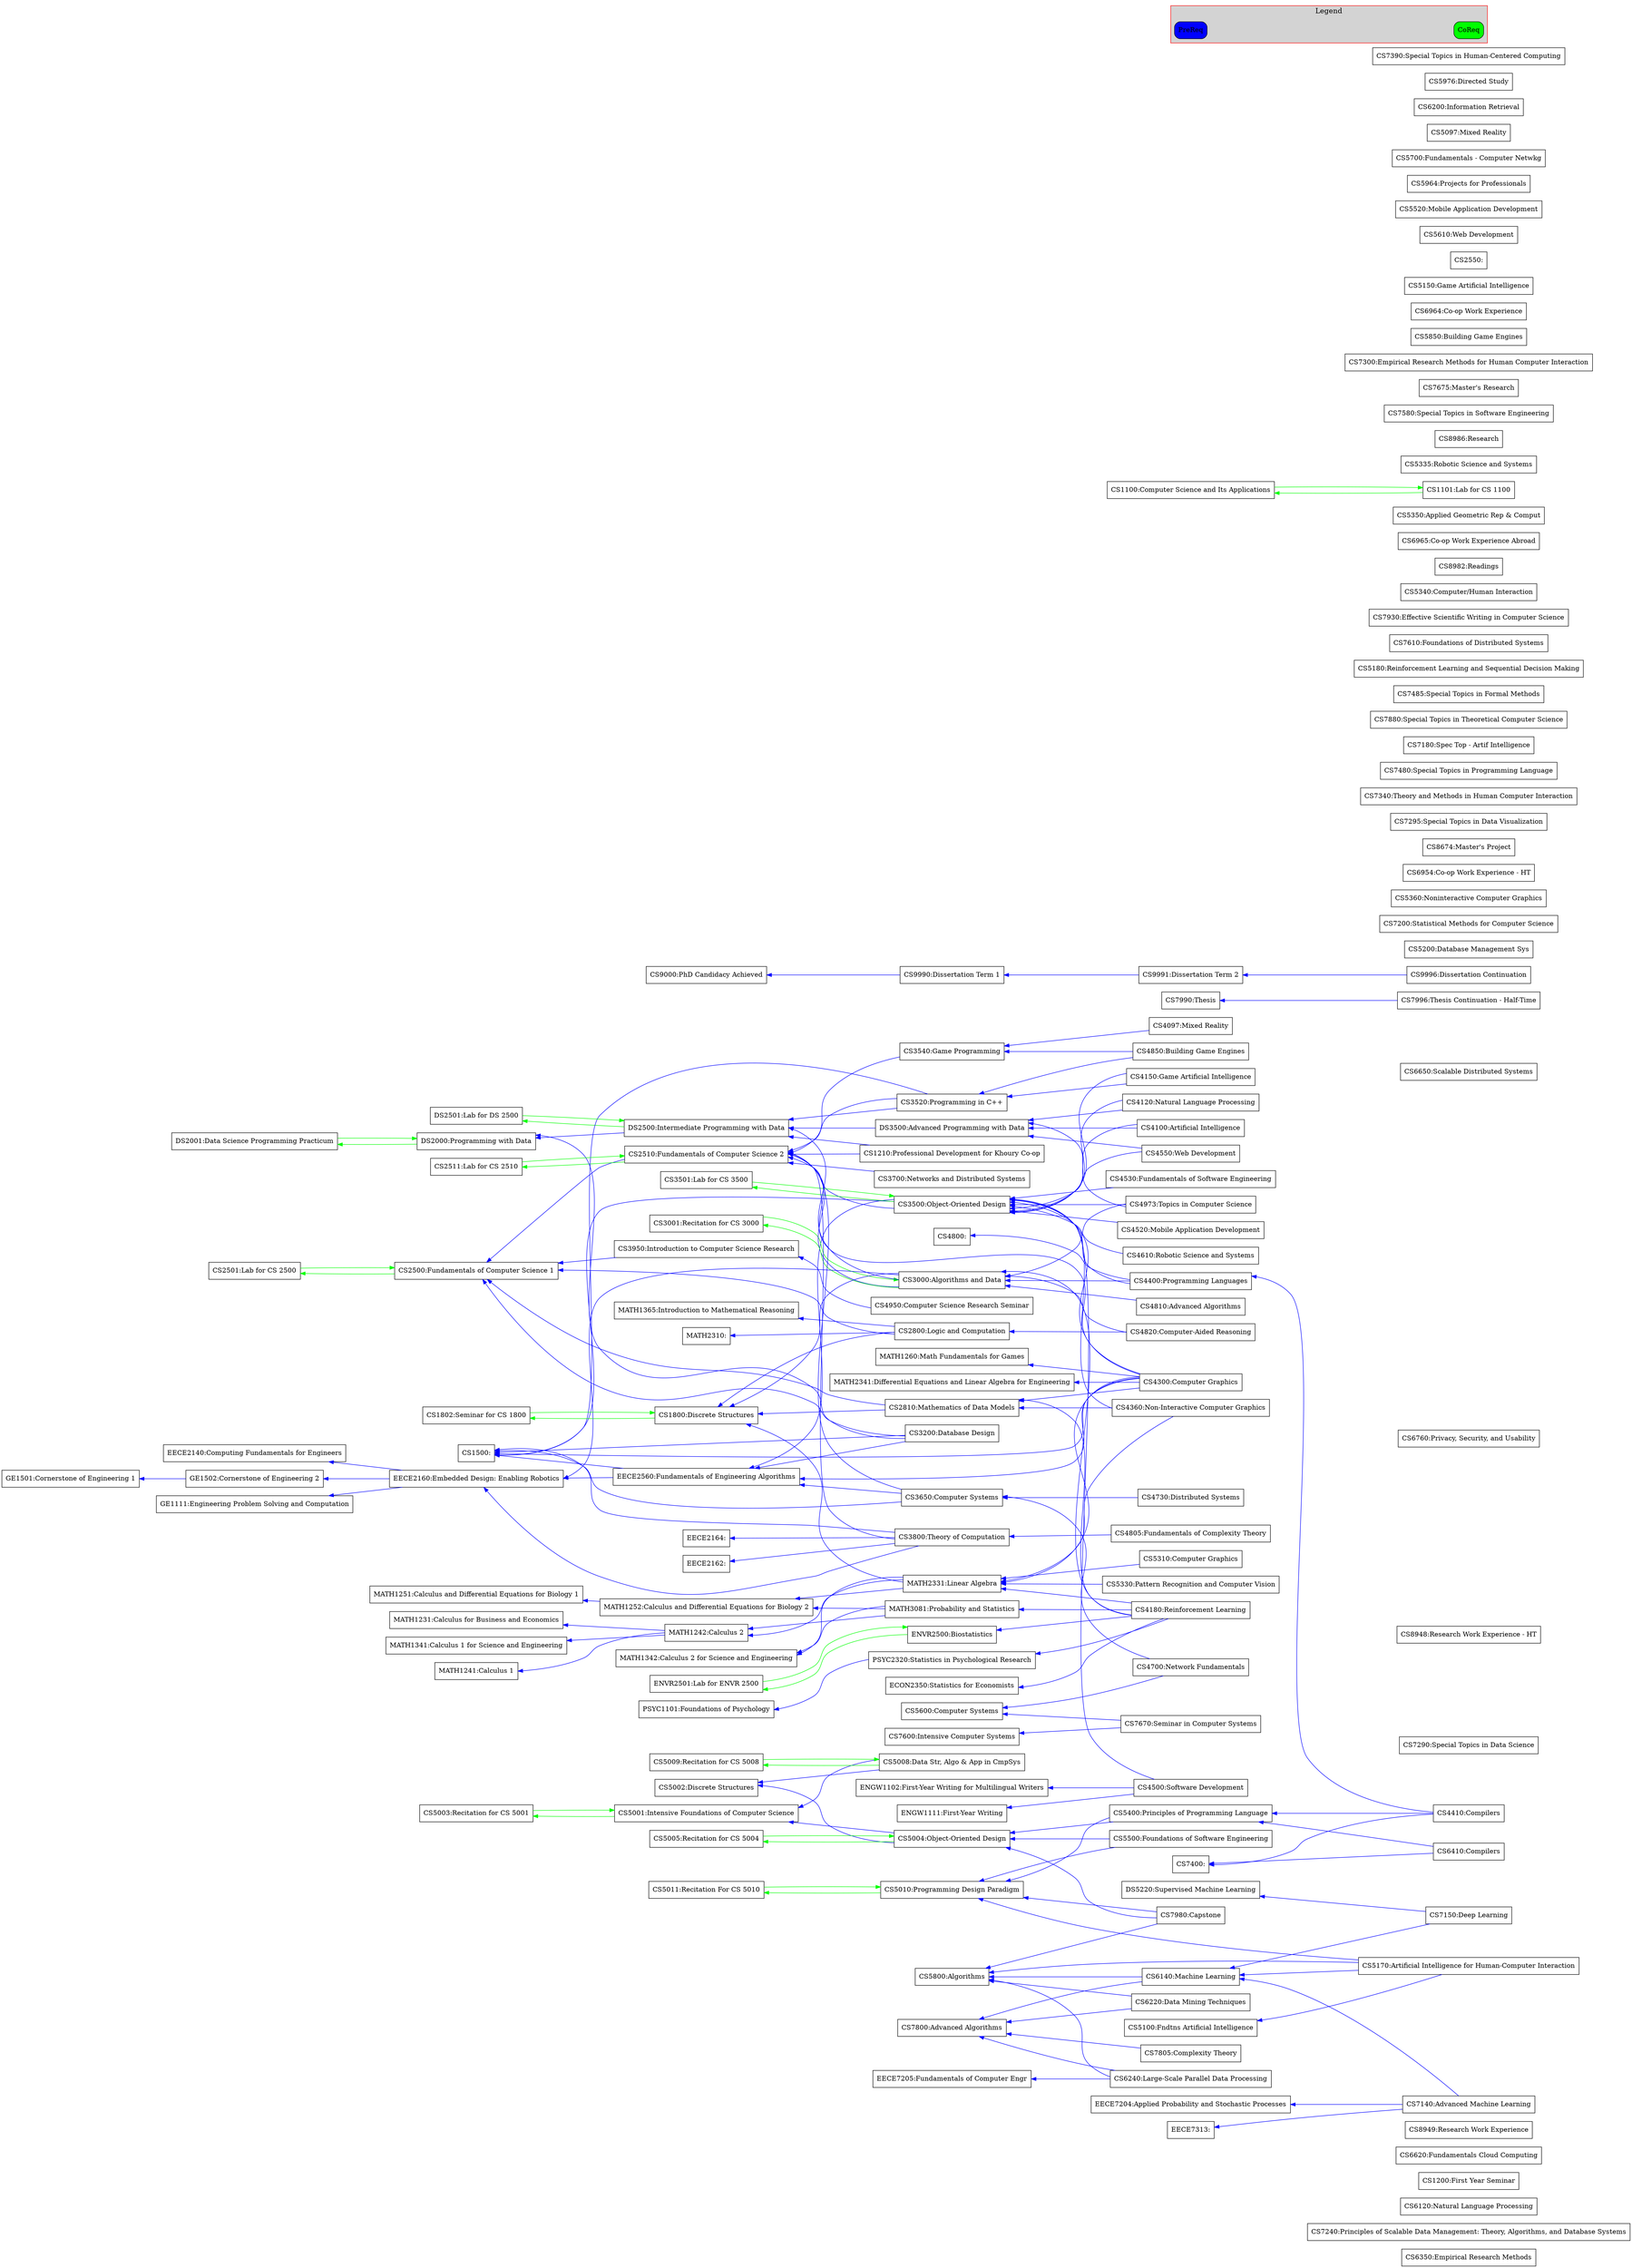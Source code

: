 digraph my_graph {
bgcolor=white;
rankdir=RL;
CS6350 [shape=box, label="CS6350:Empirical Research Methods"];
CS7240 [shape=box, label="CS7240:Principles of Scalable Data Management: Theory, Algorithms, and Database Systems"];
CS6120 [shape=box, label="CS6120:Natural Language Processing"];
CS1200 [shape=box, label="CS1200:First Year Seminar"];
CS6620 [shape=box, label="CS6620:Fundamentals Cloud Computing"];
CS8949 [shape=box, label="CS8949:Research Work Experience"];
CS4500 [shape=box, label="CS4500:Software Development"];
CS4500 -> CS3500 [color=blue];
CS4500 -> ENGW1102 [color=blue];
CS4500 -> ENGW1111 [color=blue];
CS3540 [shape=box, label="CS3540:Game Programming"];
CS3540 -> CS2510 [color=blue];
CS7290 [shape=box, label="CS7290:Special Topics in Data Science"];
CS8948 [shape=box, label="CS8948:Research Work Experience - HT"];
ENGW1102 [shape=box, label="ENGW1102:First-Year Writing for Multilingual Writers"];
CS7150 [shape=box, label="CS7150:Deep Learning"];
CS7150 -> DS5220 [color=blue];
CS7150 -> CS6140 [color=blue];
CS6760 [shape=box, label="CS6760:Privacy, Security, and Usability"];
CS6220 [shape=box, label="CS6220:Data Mining Techniques"];
CS6220 -> CS5800 [color=blue];
CS6220 -> CS7800 [color=blue];
CS6650 [shape=box, label="CS6650:Scalable Distributed Systems"];
CS3001 [shape=box, label="CS3001:Recitation for CS 3000"];
CS3001 -> CS3000 [color=green];
CS7990 [shape=box, label="CS7990:Thesis"];
CS1500 [shape=box, label="CS1500:"];
CS1210 [shape=box, label="CS1210:Professional Development for Khoury Co-op"];
CS1210 -> DS2500 [color=blue];
CS1210 -> CS2510 [color=blue];
CS9996 [shape=box, label="CS9996:Dissertation Continuation"];
CS9996 -> CS9991 [color=blue];
CS5200 [shape=box, label="CS5200:Database Management Sys"];
CS3520 [shape=box, label="CS3520:Programming in C++"];
CS3520 -> DS2500 [color=blue];
CS3520 -> CS2510 [color=blue];
CS3520 -> CS1500 [color=blue];
CS2800 [shape=box, label="CS2800:Logic and Computation"];
CS2800 -> MATH1365 [color=blue];
CS2800 -> MATH2310 [color=blue];
CS2800 -> CS1800 [color=blue];
CS2800 -> CS2500 [color=blue];
CS6240 [shape=box, label="CS6240:Large-Scale Parallel Data Processing"];
CS6240 -> CS5800 [color=blue];
CS6240 -> CS7800 [color=blue];
CS6240 -> EECE7205 [color=blue];
CS7200 [shape=box, label="CS7200:Statistical Methods for Computer Science"];
ENGW1111 [shape=box, label="ENGW1111:First-Year Writing"];
CS5360 [shape=box, label="CS5360:Noninteractive Computer Graphics"];
DS5220 [shape=box, label="DS5220:Supervised Machine Learning"];
CS6410 [shape=box, label="CS6410:Compilers"];
CS6410 -> CS7400 [color=blue];
CS6410 -> CS5400 [color=blue];
MATH2310 [shape=box, label="MATH2310:"];
CS2500 [shape=box, label="CS2500:Fundamentals of Computer Science 1"];
CS2500 -> CS2501 [color=green];
CS6954 [shape=box, label="CS6954:Co-op Work Experience - HT"];
MATH1365 [shape=box, label="MATH1365:Introduction to Mathematical Reasoning"];
CS8674 [shape=box, label="CS8674:Master's Project"];
CS4400 [shape=box, label="CS4400:Programming Languages"];
CS4400 -> CS3500 [color=blue];
CS4400 -> CS4800 [color=blue];
CS4400 -> CS3000 [color=blue];
CS7600 [shape=box, label="CS7600:Intensive Computer Systems"];
CS4100 [shape=box, label="CS4100:Artificial Intelligence"];
CS4100 -> CS3500 [color=blue];
CS4100 -> DS3500 [color=blue];
CS2501 [shape=box, label="CS2501:Lab for CS 2500"];
CS2501 -> CS2500 [color=green];
CS3200 [shape=box, label="CS3200:Database Design"];
CS3200 -> EECE2560 [color=blue];
CS3200 -> DS2000 [color=blue];
CS3200 -> CS1500 [color=blue];
CS3200 -> CS2500 [color=blue];
CS7996 [shape=box, label="CS7996:Thesis Continuation - Half-Time"];
CS7996 -> CS7990 [color=blue];
CS2510 [shape=box, label="CS2510:Fundamentals of Computer Science 2"];
CS2510 -> CS2500 [color=blue];
CS2510 -> CS2511 [color=green];
CS9000 [shape=box, label="CS9000:PhD Candidacy Achieved"];
CS2810 [shape=box, label="CS2810:Mathematics of Data Models"];
CS2810 -> CS1800 [color=blue];
CS2810 -> CS2500 [color=blue];
EECE2560 [shape=box, label="EECE2560:Fundamentals of Engineering Algorithms"];
EECE2560 -> EECE2160 [color=blue];
EECE2560 -> CS1500 [color=blue];
CS7295 [shape=box, label="CS7295:Special Topics in Data Visualization"];
CS7400 [shape=box, label="CS7400:"];
CS1802 [shape=box, label="CS1802:Seminar for CS 1800"];
CS1802 -> CS1800 [color=green];
CS7340 [shape=box, label="CS7340:Theory and Methods in Human Computer Interaction"];
CS3700 [shape=box, label="CS3700:Networks and Distributed Systems"];
CS3700 -> CS2510 [color=blue];
CS2511 [shape=box, label="CS2511:Lab for CS 2510"];
CS2511 -> CS2510 [color=green];
CS5008 [shape=box, label="CS5008:Data Str, Algo & App in CmpSys"];
CS5008 -> CS5001 [color=blue];
CS5008 -> CS5002 [color=blue];
CS5008 -> CS5009 [color=green];
CS7480 [shape=box, label="CS7480:Special Topics in Programming Language"];
CS7180 [shape=box, label="CS7180:Spec Top - Artif Intelligence"];
CS7880 [shape=box, label="CS7880:Special Topics in Theoretical Computer Science"];
DS2000 [shape=box, label="DS2000:Programming with Data"];
DS2000 -> DS2001 [color=green];
CS7485 [shape=box, label="CS7485:Special Topics in Formal Methods"];
CS3501 [shape=box, label="CS3501:Lab for CS 3500"];
CS3501 -> CS3500 [color=green];
CS5180 [shape=box, label="CS5180:Reinforcement Learning and Sequential Decision Making"];
CS5100 [shape=box, label="CS5100:Fndtns Artificial Intelligence"];
CS7610 [shape=box, label="CS7610:Foundations of Distributed Systems"];
CS7930 [shape=box, label="CS7930:Effective Scientific Writing in Computer Science"];
CS3500 [shape=box, label="CS3500:Object-Oriented Design"];
CS3500 -> EECE2560 [color=blue];
CS3500 -> CS2510 [color=blue];
CS3500 -> CS1500 [color=blue];
CS3500 -> CS3501 [color=green];
CS3800 [shape=box, label="CS3800:Theory of Computation"];
CS3800 -> EECE2164 [color=blue];
CS3800 -> EECE2160 [color=blue];
CS3800 -> CS2510 [color=blue];
CS3800 -> CS1500 [color=blue];
CS3800 -> EECE2162 [color=blue];
CS5003 [shape=box, label="CS5003:Recitation for CS 5001"];
CS5003 -> CS5001 [color=green];
CS4410 [shape=box, label="CS4410:Compilers"];
CS4410 -> CS4400 [color=blue];
CS4410 -> CS7400 [color=blue];
CS4410 -> CS5400 [color=blue];
CS5400 [shape=box, label="CS5400:Principles of Programming Language"];
CS5400 -> CS5004 [color=blue];
CS5400 -> CS5010 [color=blue];
CS3950 [shape=box, label="CS3950:Introduction to Computer Science Research"];
CS3950 -> CS2500 [color=blue];
CS4550 [shape=box, label="CS4550:Web Development"];
CS4550 -> CS3500 [color=blue];
CS4550 -> DS3500 [color=blue];
CS5002 [shape=box, label="CS5002:Discrete Structures"];
CS4120 [shape=box, label="CS4120:Natural Language Processing"];
CS4120 -> CS3500 [color=blue];
CS4120 -> DS3500 [color=blue];
CS7980 [shape=box, label="CS7980:Capstone"];
CS7980 -> CS5004 [color=blue];
CS7980 -> CS5800 [color=blue];
CS7980 -> CS5010 [color=blue];
DS2001 [shape=box, label="DS2001:Data Science Programming Practicum"];
DS2001 -> DS2000 [color=green];
CS7800 [shape=box, label="CS7800:Advanced Algorithms"];
CS5340 [shape=box, label="CS5340:Computer/Human Interaction"];
CS5001 [shape=box, label="CS5001:Intensive Foundations of Computer Science"];
CS5001 -> CS5003 [color=green];
CS3000 [shape=box, label="CS3000:Algorithms and Data"];
CS3000 -> DS2500 [color=blue];
CS3000 -> EECE2160 [color=blue];
CS3000 -> CS2510 [color=blue];
CS3000 -> CS1800 [color=blue];
CS3000 -> CS3001 [color=green];
CS4530 [shape=box, label="CS4530:Fundamentals of Software Engineering"];
CS4530 -> CS3500 [color=blue];
CS8982 [shape=box, label="CS8982:Readings"];
CS1800 [shape=box, label="CS1800:Discrete Structures"];
CS1800 -> CS1802 [color=green];
CS5005 [shape=box, label="CS5005:Recitation for CS 5004"];
CS5005 -> CS5004 [color=green];
CS4180 [shape=box, label="CS4180:Reinforcement Learning"];
CS4180 -> MATH3081 [color=blue];
CS4180 -> PSYC2320 [color=blue];
CS4180 -> ECON2350 [color=blue];
CS4180 -> CS2810 [color=blue];
CS4180 -> MATH2331 [color=blue];
CS4180 -> ENVR2500 [color=blue];
CS4180 -> CS3000 [color=blue];
CS5009 [shape=box, label="CS5009:Recitation for CS 5008"];
CS5009 -> CS5008 [color=green];
CS6965 [shape=box, label="CS6965:Co-op Work Experience Abroad"];
CS4520 [shape=box, label="CS4520:Mobile Application Development"];
CS4520 -> CS3500 [color=blue];
CS7805 [shape=box, label="CS7805:Complexity Theory"];
CS7805 -> CS7800 [color=blue];
CS5011 [shape=box, label="CS5011:Recitation For CS 5010"];
CS5011 -> CS5010 [color=green];
CS5350 [shape=box, label="CS5350:Applied Geometric Rep & Comput"];
CS7670 [shape=box, label="CS7670:Seminar in Computer Systems"];
CS7670 -> CS7600 [color=blue];
CS7670 -> CS5600 [color=blue];
CS4800 [shape=box, label="CS4800:"];
CS1101 [shape=box, label="CS1101:Lab for CS 1100"];
CS1101 -> CS1100 [color=green];
CS5335 [shape=box, label="CS5335:Robotic Science and Systems"];
EECE7205 [shape=box, label="EECE7205:Fundamentals of Computer Engr"];
CS4300 [shape=box, label="CS4300:Computer Graphics"];
CS4300 -> MATH1260 [color=blue];
CS4300 -> EECE2560 [color=blue];
CS4300 -> MATH2341 [color=blue];
CS4300 -> CS2510 [color=blue];
CS4300 -> CS1500 [color=blue];
CS4300 -> CS2810 [color=blue];
CS4300 -> MATH2331 [color=blue];
CS4300 -> CS3500 [color=blue];
CS3650 [shape=box, label="CS3650:Computer Systems"];
CS3650 -> EECE2560 [color=blue];
CS3650 -> CS2510 [color=blue];
CS3650 -> CS1500 [color=blue];
CS5004 [shape=box, label="CS5004:Object-Oriented Design"];
CS5004 -> CS5001 [color=blue];
CS5004 -> CS5002 [color=blue];
CS5004 -> CS5005 [color=green];
CS8986 [shape=box, label="CS8986:Research"];
CS4820 [shape=box, label="CS4820:Computer-Aided Reasoning"];
CS4820 -> CS3000 [color=blue];
CS4820 -> CS2800 [color=blue];
MATH2341 [shape=box, label="MATH2341:Differential Equations and Linear Algebra for Engineering"];
CS4950 [shape=box, label="CS4950:Computer Science Research Seminar"];
CS4950 -> CS3950 [color=blue];
CS7580 [shape=box, label="CS7580:Special Topics in Software Engineering"];
CS9991 [shape=box, label="CS9991:Dissertation Term 2"];
CS9991 -> CS9990 [color=blue];
EECE2164 [shape=box, label="EECE2164:"];
CS4973 [shape=box, label="CS4973:Topics in Computer Science"];
CS4973 -> CS3500 [color=blue];
CS4973 -> DS3500 [color=blue];
CS4973 -> CS3000 [color=blue];
CS5170 [shape=box, label="CS5170:Artificial Intelligence for Human-Computer Interaction"];
CS5170 -> CS5010 [color=blue];
CS5170 -> CS5100 [color=blue];
CS5170 -> CS5800 [color=blue];
CS5170 -> CS6140 [color=blue];
CS7675 [shape=box, label="CS7675:Master's Research"];
CS4097 [shape=box, label="CS4097:Mixed Reality"];
CS4097 -> CS3540 [color=blue];
CS7300 [shape=box, label="CS7300:Empirical Research Methods for Human Computer Interaction"];
CS9990 [shape=box, label="CS9990:Dissertation Term 1"];
CS9990 -> CS9000 [color=blue];
CS5850 [shape=box, label="CS5850:Building Game Engines"];
DS3500 [shape=box, label="DS3500:Advanced Programming with Data"];
DS3500 -> DS2500 [color=blue];
CS5800 [shape=box, label="CS5800:Algorithms"];
CS6140 [shape=box, label="CS6140:Machine Learning"];
CS6140 -> CS5800 [color=blue];
CS6140 -> CS7800 [color=blue];
CS7140 [shape=box, label="CS7140:Advanced Machine Learning"];
CS7140 -> EECE7204 [color=blue];
CS7140 -> EECE7313 [color=blue];
CS7140 -> CS6140 [color=blue];
MATH3081 [shape=box, label="MATH3081:Probability and Statistics"];
MATH3081 -> MATH1242 [color=blue];
MATH3081 -> MATH1342 [color=blue];
MATH3081 -> MATH1252 [color=blue];
CS4610 [shape=box, label="CS4610:Robotic Science and Systems"];
CS4610 -> CS3500 [color=blue];
CS6964 [shape=box, label="CS6964:Co-op Work Experience"];
CS5600 [shape=box, label="CS5600:Computer Systems"];
CS5150 [shape=box, label="CS5150:Game Artificial Intelligence"];
CS5010 [shape=box, label="CS5010:Programming Design Paradigm"];
CS5010 -> CS5011 [color=green];
CS2550 [shape=box, label="CS2550:"];
CS5310 [shape=box, label="CS5310:Computer Graphics"];
CS5310 -> MATH2331 [color=blue];
CS4730 [shape=box, label="CS4730:Distributed Systems"];
CS4730 -> CS3650 [color=blue];
CS5330 [shape=box, label="CS5330:Pattern Recognition and Computer Vision"];
CS5330 -> MATH2331 [color=blue];
CS1100 [shape=box, label="CS1100:Computer Science and Its Applications"];
CS1100 -> CS1101 [color=green];
CS4700 [shape=box, label="CS4700:Network Fundamentals"];
CS4700 -> CS3650 [color=blue];
CS4700 -> CS5600 [color=blue];
CS5610 [shape=box, label="CS5610:Web Development"];
CS4150 [shape=box, label="CS4150:Game Artificial Intelligence"];
CS4150 -> CS3500 [color=blue];
CS4150 -> CS3520 [color=blue];
CS4810 [shape=box, label="CS4810:Advanced Algorithms"];
CS4810 -> CS3000 [color=blue];
CS4850 [shape=box, label="CS4850:Building Game Engines"];
CS4850 -> CS3540 [color=blue];
CS4850 -> CS3520 [color=blue];
CS4360 [shape=box, label="CS4360:Non-Interactive Computer Graphics"];
CS4360 -> CS2810 [color=blue];
CS4360 -> MATH2331 [color=blue];
CS4360 -> CS3500 [color=blue];
CS5500 [shape=box, label="CS5500:Foundations of Software Engineering"];
CS5500 -> CS5004 [color=blue];
CS5500 -> CS5010 [color=blue];
DS2500 [shape=box, label="DS2500:Intermediate Programming with Data"];
DS2500 -> DS2000 [color=blue];
DS2500 -> DS2501 [color=green];
CS5520 [shape=box, label="CS5520:Mobile Application Development"];
CS5964 [shape=box, label="CS5964:Projects for Professionals"];
CS5700 [shape=box, label="CS5700:Fundamentals - Computer Netwkg"];
MATH1242 [shape=box, label="MATH1242:Calculus 2"];
MATH1242 -> MATH1341 [color=blue];
MATH1242 -> MATH1241 [color=blue];
MATH1242 -> MATH1231 [color=blue];
CS5097 [shape=box, label="CS5097:Mixed Reality"];
MATH1231 [shape=box, label="MATH1231:Calculus for Business and Economics"];
MATH1252 [shape=box, label="MATH1252:Calculus and Differential Equations for Biology 2"];
MATH1252 -> MATH1251 [color=blue];
CS4805 [shape=box, label="CS4805:Fundamentals of Complexity Theory"];
CS4805 -> CS3800 [color=blue];
CS6200 [shape=box, label="CS6200:Information Retrieval"];
CS5976 [shape=box, label="CS5976:Directed Study"];
CS7390 [shape=box, label="CS7390:Special Topics in Human-Centered Computing"];
EECE7313 [shape=box, label="EECE7313:"];
MATH1342 [shape=box, label="MATH1342:Calculus 2 for Science and Engineering"];
MATH2331 [shape=box, label="MATH2331:Linear Algebra"];
MATH2331 -> MATH1242 [color=blue];
MATH2331 -> MATH1342 [color=blue];
MATH2331 -> CS1800 [color=blue];
MATH2331 -> MATH1252 [color=blue];
EECE2160 [shape=box, label="EECE2160:Embedded Design: Enabling Robotics"];
EECE2160 -> EECE2140 [color=blue];
EECE2160 -> GE1502 [color=blue];
EECE2160 -> GE1111 [color=blue];
EECE7204 [shape=box, label="EECE7204:Applied Probability and Stochastic Processes"];
MATH1241 [shape=box, label="MATH1241:Calculus 1"];
GE1111 [shape=box, label="GE1111:Engineering Problem Solving and Computation"];
EECE2162 [shape=box, label="EECE2162:"];
PSYC2320 [shape=box, label="PSYC2320:Statistics in Psychological Research"];
PSYC2320 -> PSYC1101 [color=blue];
EECE2140 [shape=box, label="EECE2140:Computing Fundamentals for Engineers"];
ECON2350 [shape=box, label="ECON2350:Statistics for Economists"];
ENVR2500 [shape=box, label="ENVR2500:Biostatistics"];
ENVR2500 -> ENVR2501 [color=green];
MATH1260 [shape=box, label="MATH1260:Math Fundamentals for Games"];
DS2501 [shape=box, label="DS2501:Lab for DS 2500"];
DS2501 -> DS2500 [color=green];
PSYC1101 [shape=box, label="PSYC1101:Foundations of Psychology"];
ENVR2501 [shape=box, label="ENVR2501:Lab for ENVR 2500"];
ENVR2501 -> ENVR2500 [color=green];
GE1502 [shape=box, label="GE1502:Cornerstone of Engineering 2"];
GE1502 -> GE1501 [color=blue];
MATH1341 [shape=box, label="MATH1341:Calculus 1 for Science and Engineering"];
MATH1251 [shape=box, label="MATH1251:Calculus and Differential Equations for Biology 1"];
GE1501 [shape=box, label="GE1501:Cornerstone of Engineering 1"];
subgraph cluster_legend {
label=Legend;
fontsize=15;
color=red;
style=filled;
fillcolor=lightgrey;
rankdir=TB;
CoReq [style=filled, fillcolor=green, shape=Mrecord, rank=same];
PreReq [style=filled, fillcolor=blue, shape=Mrecord, rank=same];
}

CoReq -> PreReq [style=invis];
}
